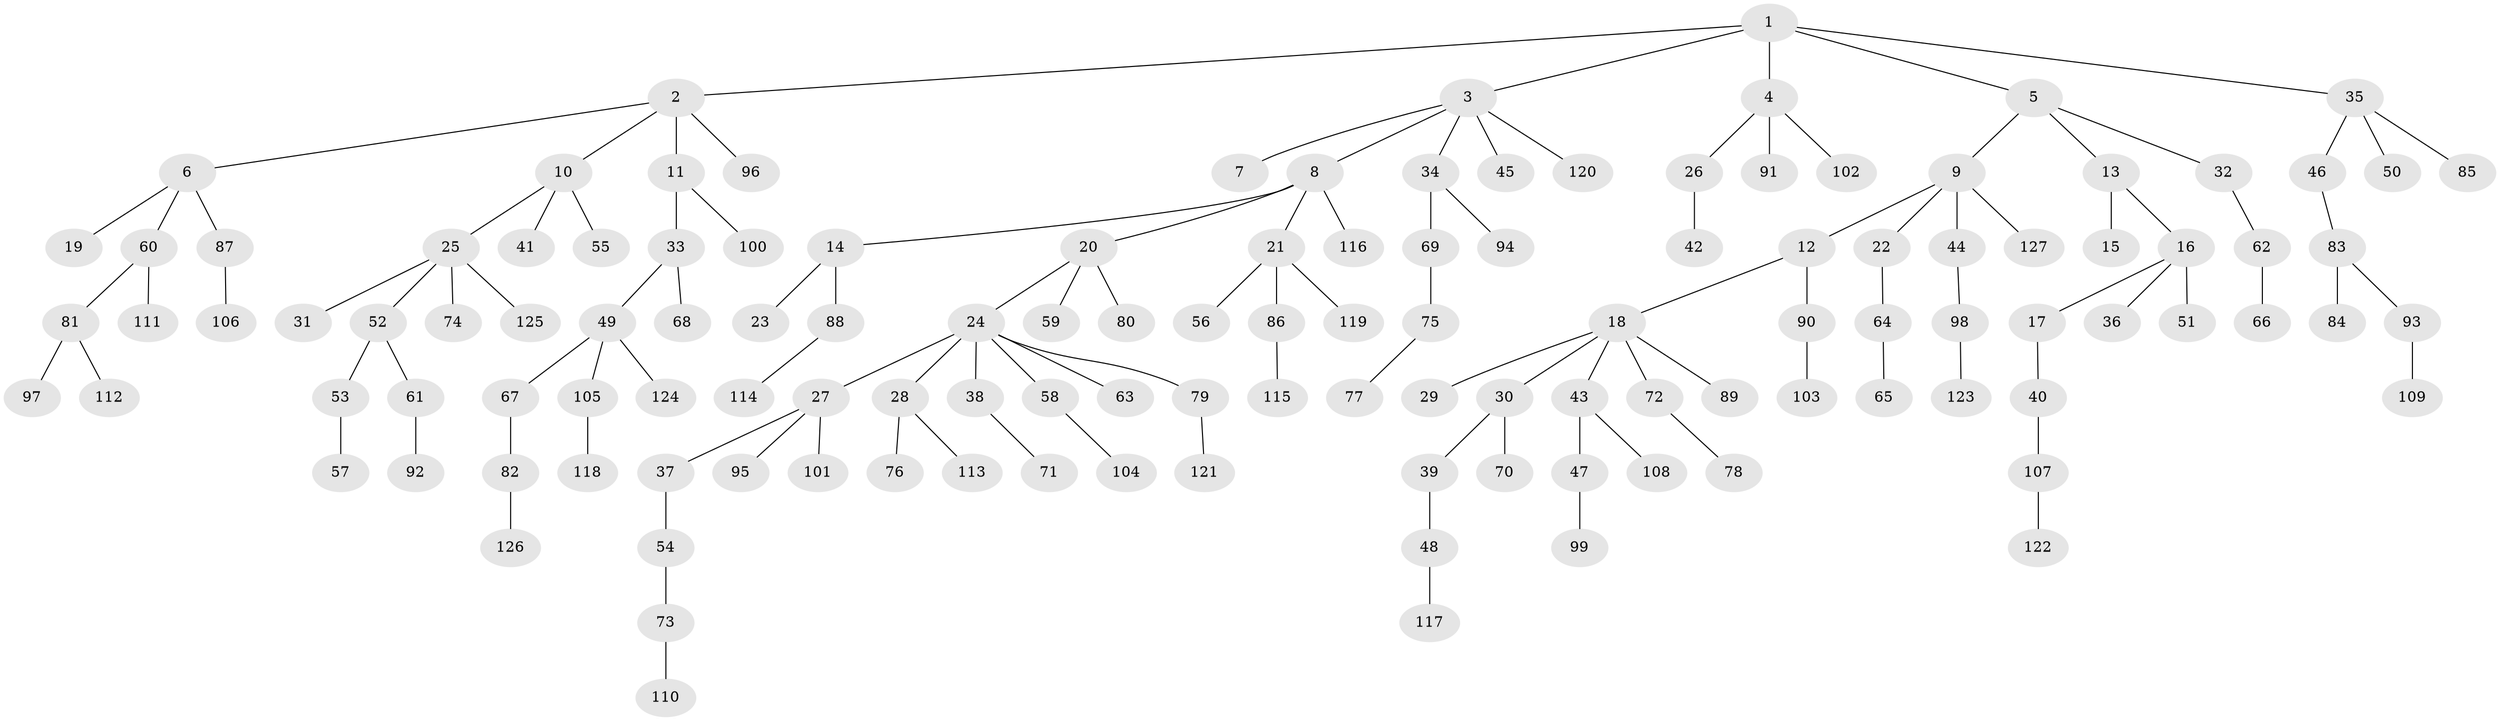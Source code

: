 // Generated by graph-tools (version 1.1) at 2025/50/03/09/25 03:50:23]
// undirected, 127 vertices, 126 edges
graph export_dot {
graph [start="1"]
  node [color=gray90,style=filled];
  1;
  2;
  3;
  4;
  5;
  6;
  7;
  8;
  9;
  10;
  11;
  12;
  13;
  14;
  15;
  16;
  17;
  18;
  19;
  20;
  21;
  22;
  23;
  24;
  25;
  26;
  27;
  28;
  29;
  30;
  31;
  32;
  33;
  34;
  35;
  36;
  37;
  38;
  39;
  40;
  41;
  42;
  43;
  44;
  45;
  46;
  47;
  48;
  49;
  50;
  51;
  52;
  53;
  54;
  55;
  56;
  57;
  58;
  59;
  60;
  61;
  62;
  63;
  64;
  65;
  66;
  67;
  68;
  69;
  70;
  71;
  72;
  73;
  74;
  75;
  76;
  77;
  78;
  79;
  80;
  81;
  82;
  83;
  84;
  85;
  86;
  87;
  88;
  89;
  90;
  91;
  92;
  93;
  94;
  95;
  96;
  97;
  98;
  99;
  100;
  101;
  102;
  103;
  104;
  105;
  106;
  107;
  108;
  109;
  110;
  111;
  112;
  113;
  114;
  115;
  116;
  117;
  118;
  119;
  120;
  121;
  122;
  123;
  124;
  125;
  126;
  127;
  1 -- 2;
  1 -- 3;
  1 -- 4;
  1 -- 5;
  1 -- 35;
  2 -- 6;
  2 -- 10;
  2 -- 11;
  2 -- 96;
  3 -- 7;
  3 -- 8;
  3 -- 34;
  3 -- 45;
  3 -- 120;
  4 -- 26;
  4 -- 91;
  4 -- 102;
  5 -- 9;
  5 -- 13;
  5 -- 32;
  6 -- 19;
  6 -- 60;
  6 -- 87;
  8 -- 14;
  8 -- 20;
  8 -- 21;
  8 -- 116;
  9 -- 12;
  9 -- 22;
  9 -- 44;
  9 -- 127;
  10 -- 25;
  10 -- 41;
  10 -- 55;
  11 -- 33;
  11 -- 100;
  12 -- 18;
  12 -- 90;
  13 -- 15;
  13 -- 16;
  14 -- 23;
  14 -- 88;
  16 -- 17;
  16 -- 36;
  16 -- 51;
  17 -- 40;
  18 -- 29;
  18 -- 30;
  18 -- 43;
  18 -- 72;
  18 -- 89;
  20 -- 24;
  20 -- 59;
  20 -- 80;
  21 -- 56;
  21 -- 86;
  21 -- 119;
  22 -- 64;
  24 -- 27;
  24 -- 28;
  24 -- 38;
  24 -- 58;
  24 -- 63;
  24 -- 79;
  25 -- 31;
  25 -- 52;
  25 -- 74;
  25 -- 125;
  26 -- 42;
  27 -- 37;
  27 -- 95;
  27 -- 101;
  28 -- 76;
  28 -- 113;
  30 -- 39;
  30 -- 70;
  32 -- 62;
  33 -- 49;
  33 -- 68;
  34 -- 69;
  34 -- 94;
  35 -- 46;
  35 -- 50;
  35 -- 85;
  37 -- 54;
  38 -- 71;
  39 -- 48;
  40 -- 107;
  43 -- 47;
  43 -- 108;
  44 -- 98;
  46 -- 83;
  47 -- 99;
  48 -- 117;
  49 -- 67;
  49 -- 105;
  49 -- 124;
  52 -- 53;
  52 -- 61;
  53 -- 57;
  54 -- 73;
  58 -- 104;
  60 -- 81;
  60 -- 111;
  61 -- 92;
  62 -- 66;
  64 -- 65;
  67 -- 82;
  69 -- 75;
  72 -- 78;
  73 -- 110;
  75 -- 77;
  79 -- 121;
  81 -- 97;
  81 -- 112;
  82 -- 126;
  83 -- 84;
  83 -- 93;
  86 -- 115;
  87 -- 106;
  88 -- 114;
  90 -- 103;
  93 -- 109;
  98 -- 123;
  105 -- 118;
  107 -- 122;
}
